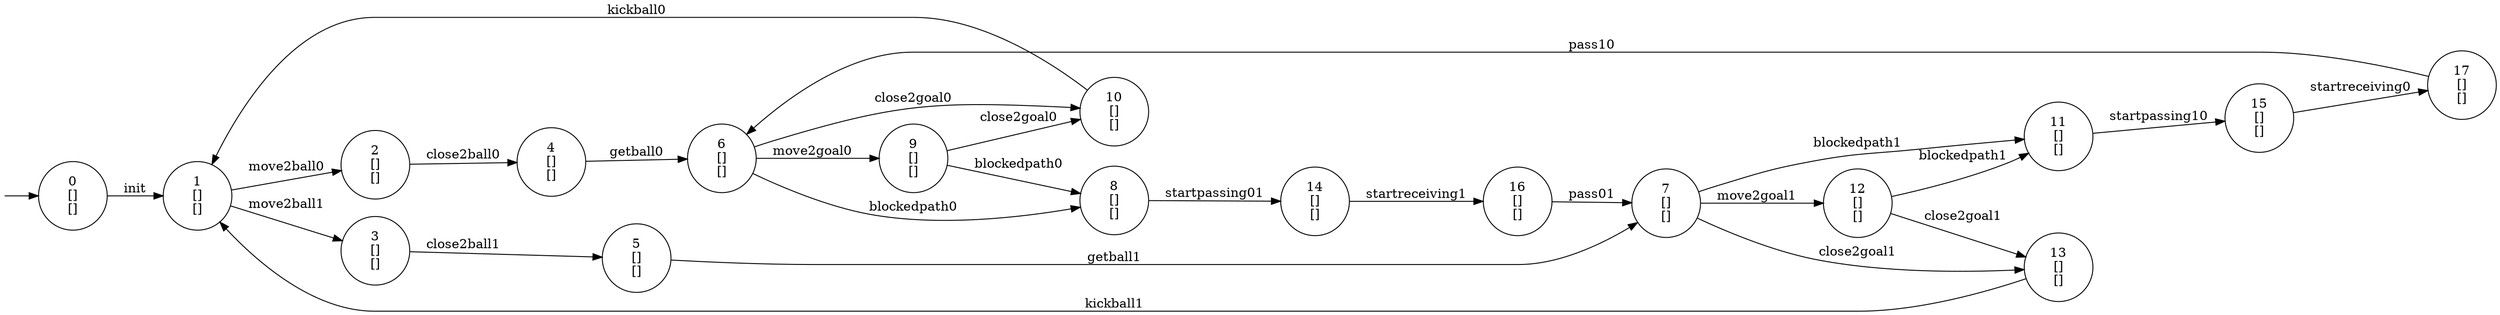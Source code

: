 digraph G { 
 rankdir=LR 
  node [shape="circle"] 
 I [label="", style=invis, width=0] 
 I -> 0
0 [label = "0
[]
[]"]
0 -> 1 [label="init"]
1 [label = "1
[]
[]"]
1 -> 2 [label="move2ball0"]
1 -> 3 [label="move2ball1"]
2 [label = "2
[]
[]"]
2 -> 4 [label="close2ball0"]
3 [label = "3
[]
[]"]
3 -> 5 [label="close2ball1"]
4 [label = "4
[]
[]"]
4 -> 6 [label="getball0"]
5 [label = "5
[]
[]"]
5 -> 7 [label="getball1"]
6 [label = "6
[]
[]"]
6 -> 8 [label="blockedpath0"]
6 -> 9 [label="move2goal0"]
6 -> 10 [label="close2goal0"]
7 [label = "7
[]
[]"]
7 -> 11 [label="blockedpath1"]
7 -> 12 [label="move2goal1"]
7 -> 13 [label="close2goal1"]
8 [label = "8
[]
[]"]
8 -> 14 [label="startpassing01"]
9 [label = "9
[]
[]"]
9 -> 10 [label="close2goal0"]
9 -> 8 [label="blockedpath0"]
10 [label = "10
[]
[]"]
10 -> 1 [label="kickball0"]
11 [label = "11
[]
[]"]
11 -> 15 [label="startpassing10"]
12 [label = "12
[]
[]"]
12 -> 13 [label="close2goal1"]
12 -> 11 [label="blockedpath1"]
13 [label = "13
[]
[]"]
13 -> 1 [label="kickball1"]
14 [label = "14
[]
[]"]
14 -> 16 [label="startreceiving1"]
15 [label = "15
[]
[]"]
15 -> 17 [label="startreceiving0"]
16 [label = "16
[]
[]"]
16 -> 7 [label="pass01"]
17 [label = "17
[]
[]"]
17 -> 6 [label="pass10"]
}
